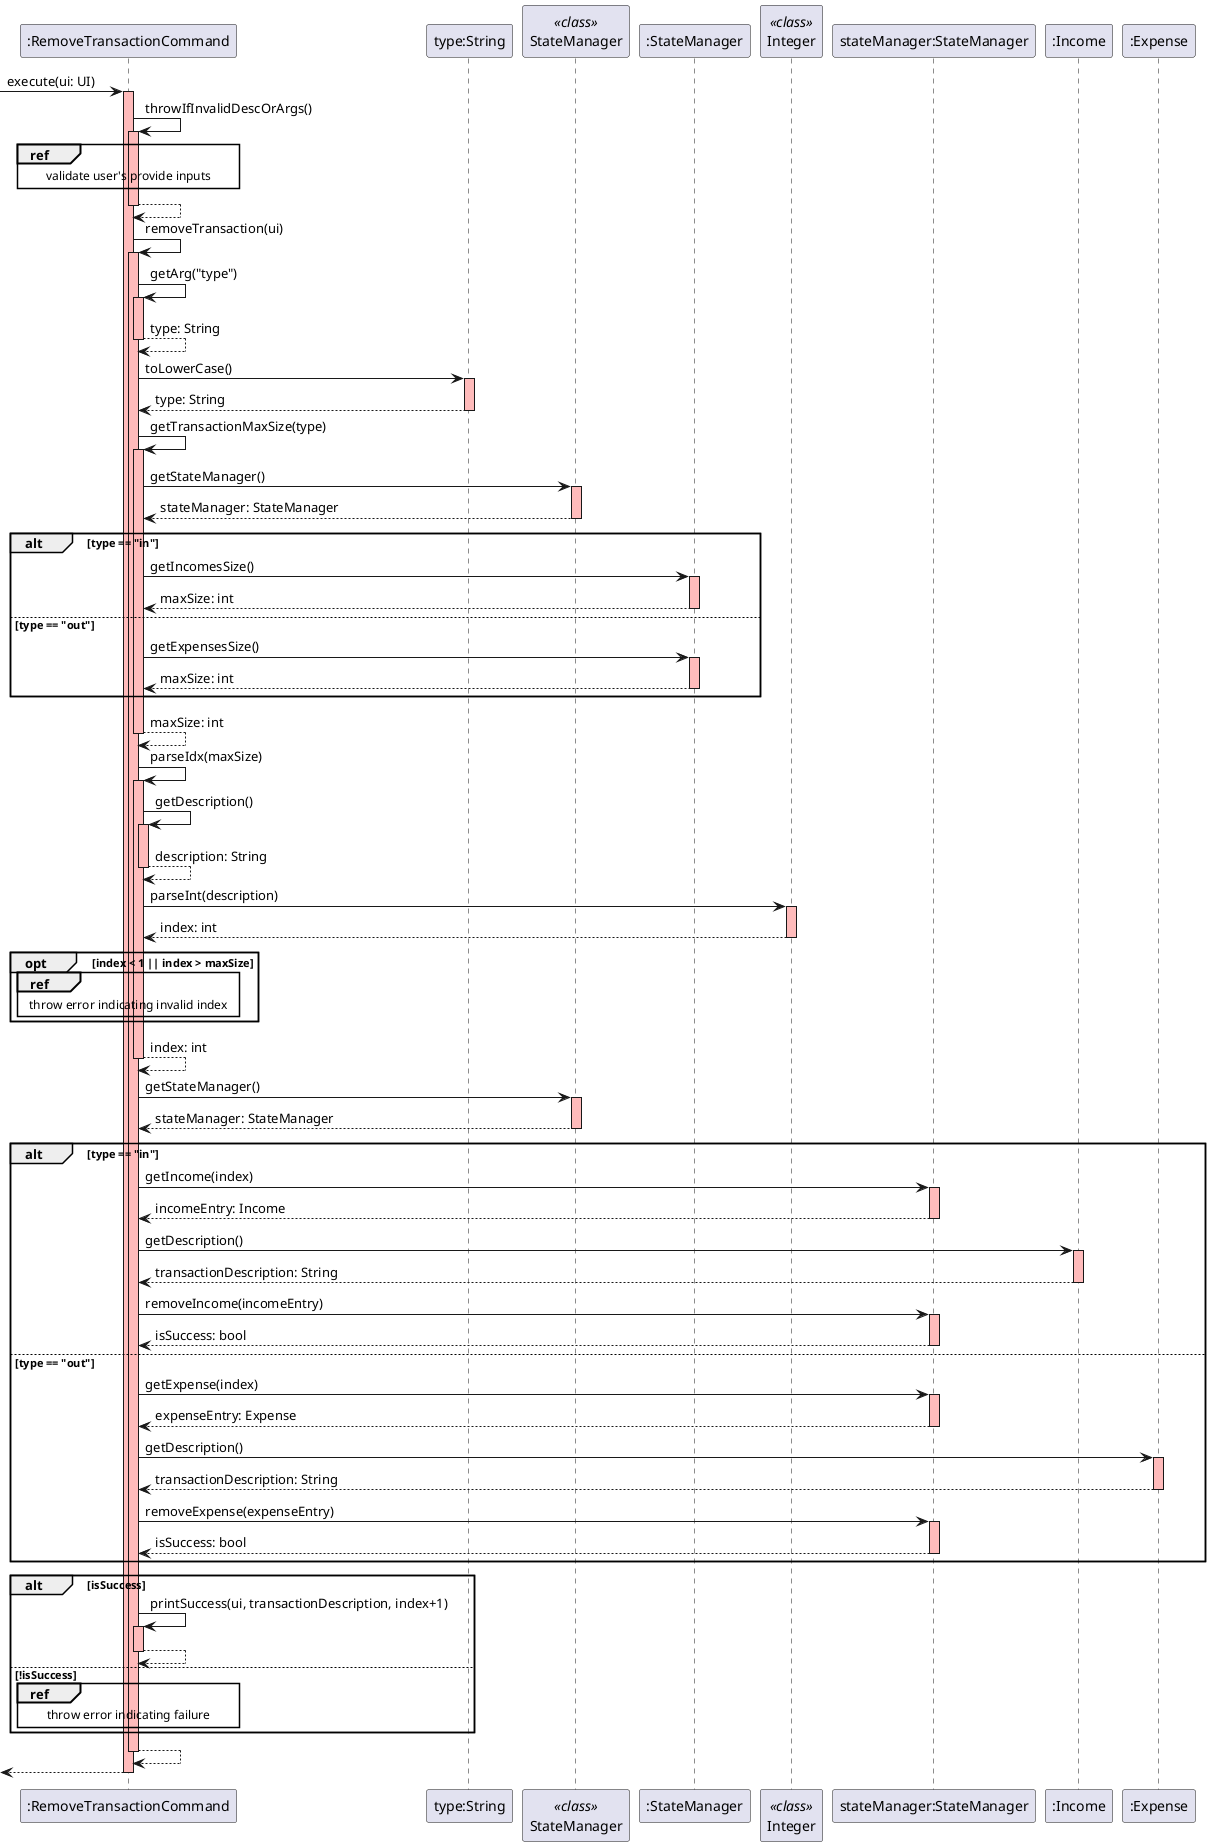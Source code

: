@startuml
-> ":RemoveTransactionCommand": execute(ui: UI)
activate ":RemoveTransactionCommand" #FFBBBB

":RemoveTransactionCommand" -> ":RemoveTransactionCommand": throwIfInvalidDescOrArgs()
activate ":RemoveTransactionCommand" #FFBBBB
ref over ":RemoveTransactionCommand": validate user's provide inputs
":RemoveTransactionCommand" --> ":RemoveTransactionCommand"
deactivate

":RemoveTransactionCommand" -> ":RemoveTransactionCommand": removeTransaction(ui)
activate ":RemoveTransactionCommand" #FFBBBB
":RemoveTransactionCommand" -> ":RemoveTransactionCommand": getArg("type")
activate ":RemoveTransactionCommand" #FFBBBB
":RemoveTransactionCommand" --> ":RemoveTransactionCommand": type: String
deactivate
":RemoveTransactionCommand" -> "type:String": toLowerCase()
activate "type:String" #FFBBBB
"type:String" --> ":RemoveTransactionCommand": type: String
deactivate

":RemoveTransactionCommand" -> ":RemoveTransactionCommand": getTransactionMaxSize(type)
activate ":RemoveTransactionCommand" #FFBBBB
participant StateManager <<class>>
":RemoveTransactionCommand" -> "StateManager": getStateManager()
activate "StateManager" #FFBBBB
"StateManager" --> ":RemoveTransactionCommand": stateManager: StateManager
deactivate
alt type == "in"
    ":RemoveTransactionCommand" -> ":StateManager": getIncomesSize()
    activate ":StateManager" #FFBBBB
    ":StateManager" --> ":RemoveTransactionCommand": maxSize: int
    deactivate
else type == "out"
    ":RemoveTransactionCommand" -> ":StateManager": getExpensesSize()
    activate ":StateManager" #FFBBBB
    ":StateManager" --> ":RemoveTransactionCommand": maxSize: int
    deactivate
end
":RemoveTransactionCommand" --> ":RemoveTransactionCommand": maxSize: int
deactivate

":RemoveTransactionCommand" -> ":RemoveTransactionCommand": parseIdx(maxSize)
activate ":RemoveTransactionCommand" #FFBBBB
participant Integer <<class>>
":RemoveTransactionCommand" -> ":RemoveTransactionCommand": getDescription()
activate ":RemoveTransactionCommand" #FFBBBB
":RemoveTransactionCommand" --> ":RemoveTransactionCommand": description: String
deactivate
":RemoveTransactionCommand" -> "Integer": parseInt(description)
activate "Integer" #FFBBBB
"Integer" --> ":RemoveTransactionCommand": index: int
deactivate
opt index < 1 || index > maxSize
    ref over ":RemoveTransactionCommand": throw error indicating invalid index
end
":RemoveTransactionCommand" --> ":RemoveTransactionCommand": index: int
deactivate

":RemoveTransactionCommand" -> "StateManager": getStateManager()
activate "StateManager" #FFBBBB
"StateManager" --> ":RemoveTransactionCommand": stateManager: StateManager
deactivate

alt type == "in"
    ":RemoveTransactionCommand" -> "stateManager:StateManager": getIncome(index)
    activate "stateManager:StateManager" #FFBBBB
    "stateManager:StateManager" --> ":RemoveTransactionCommand": incomeEntry: Income
    deactivate
    ":RemoveTransactionCommand" -> ":Income": getDescription()
    activate ":Income" #FFBBBB
    ":Income" --> ":RemoveTransactionCommand": transactionDescription: String
    deactivate
    ":RemoveTransactionCommand" -> "stateManager:StateManager": removeIncome(incomeEntry)
    activate "stateManager:StateManager" #FFBBBB
    "stateManager:StateManager" --> ":RemoveTransactionCommand": isSuccess: bool
    deactivate
else type == "out"
    ":RemoveTransactionCommand" -> "stateManager:StateManager": getExpense(index)
    activate "stateManager:StateManager" #FFBBBB
    "stateManager:StateManager" --> ":RemoveTransactionCommand": expenseEntry: Expense
    deactivate
    ":RemoveTransactionCommand" -> ":Expense": getDescription()
    activate ":Expense" #FFBBBB
    ":Expense" --> ":RemoveTransactionCommand": transactionDescription: String
    deactivate
    ":RemoveTransactionCommand" -> "stateManager:StateManager": removeExpense(expenseEntry)
    activate "stateManager:StateManager" #FFBBBB
    "stateManager:StateManager" --> ":RemoveTransactionCommand": isSuccess: bool
    deactivate
end

alt isSuccess
    ":RemoveTransactionCommand" -> ":RemoveTransactionCommand": printSuccess(ui, transactionDescription, index+1)
    activate ":RemoveTransactionCommand" #FFBBBB
    ":RemoveTransactionCommand" --> ":RemoveTransactionCommand"
    deactivate
else !isSuccess
    ref over ":RemoveTransactionCommand": throw error indicating failure
end

":RemoveTransactionCommand" --> ":RemoveTransactionCommand"
deactivate

<-- ":RemoveTransactionCommand"
deactivate
@enduml